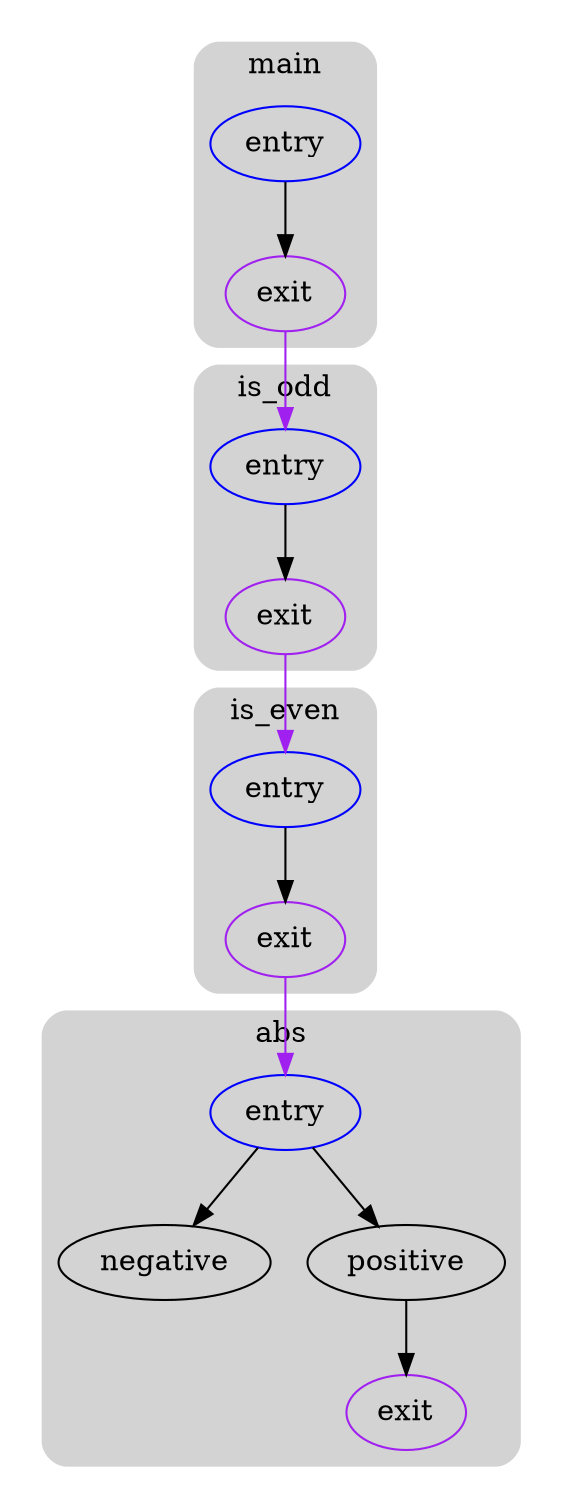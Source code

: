 strict digraph G {
  compound=true
  subgraph cluster_ {
    peripheries=0
    subgraph cluster_0 {
      label="main"
      color=darkgray
      style=rounded
      bgcolor=lightgray
      cluster_0_0[label="entry",shape=oval,color=blue,rank=source]
      cluster_0_exit[label=exit,color=purple,rank=sink]
      cluster_0_0 -> cluster_0_exit
    }
    subgraph cluster_1 {
      label="abs"
      color=darkgray
      style=rounded
      bgcolor=lightgray
      cluster_1_0[label="entry",shape=oval,color=blue,rank=source]
      cluster_1_1[label="negative",shape=oval]
      cluster_1_2[label="positive",shape=oval]
      cluster_1_exit[label=exit,color=purple,rank=sink]
      cluster_1_0 -> cluster_1_1
      cluster_1_0 -> cluster_1_2
      cluster_1_2 -> cluster_1_exit
    }
    subgraph cluster_2 {
      label="is_even"
      color=darkgray
      style=rounded
      bgcolor=lightgray
      cluster_2_0[label="entry",shape=oval,color=blue,rank=source]
      cluster_2_exit[label=exit,color=purple,rank=sink]
      cluster_2_0 -> cluster_2_exit
    }
    subgraph cluster_3 {
      label="is_odd"
      color=darkgray
      style=rounded
      bgcolor=lightgray
      cluster_3_0[label="entry",shape=oval,color=blue,rank=source]
      cluster_3_exit[label=exit,color=purple,rank=sink]
      cluster_3_0 -> cluster_3_exit
    }
    cluster_0_exit -> cluster_3_0 [color=purple]
    cluster_2_exit -> cluster_1_0 [color=purple]
    cluster_3_exit -> cluster_2_0 [color=purple]
  }
}
